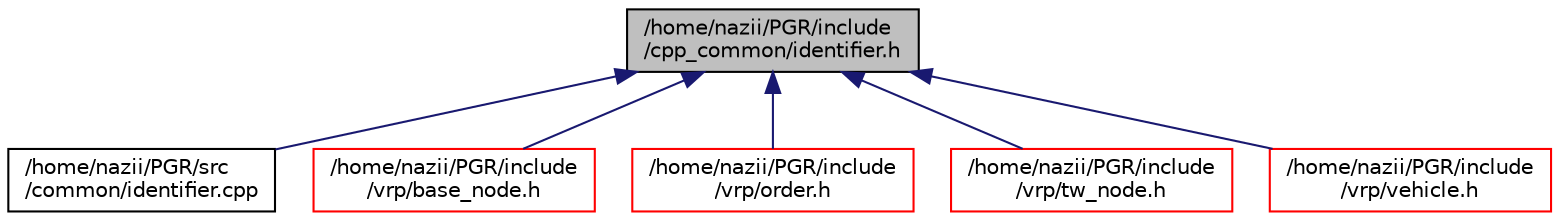 digraph "/home/nazii/PGR/include/cpp_common/identifier.h"
{
  edge [fontname="Helvetica",fontsize="10",labelfontname="Helvetica",labelfontsize="10"];
  node [fontname="Helvetica",fontsize="10",shape=record];
  Node2 [label="/home/nazii/PGR/include\l/cpp_common/identifier.h",height=0.2,width=0.4,color="black", fillcolor="grey75", style="filled", fontcolor="black"];
  Node2 -> Node3 [dir="back",color="midnightblue",fontsize="10",style="solid",fontname="Helvetica"];
  Node3 [label="/home/nazii/PGR/src\l/common/identifier.cpp",height=0.2,width=0.4,color="black", fillcolor="white", style="filled",URL="$identifier_8cpp.html"];
  Node2 -> Node4 [dir="back",color="midnightblue",fontsize="10",style="solid",fontname="Helvetica"];
  Node4 [label="/home/nazii/PGR/include\l/vrp/base_node.h",height=0.2,width=0.4,color="red", fillcolor="white", style="filled",URL="$base__node_8h.html"];
  Node2 -> Node17 [dir="back",color="midnightblue",fontsize="10",style="solid",fontname="Helvetica"];
  Node17 [label="/home/nazii/PGR/include\l/vrp/order.h",height=0.2,width=0.4,color="red", fillcolor="white", style="filled",URL="$order_8h.html"];
  Node2 -> Node12 [dir="back",color="midnightblue",fontsize="10",style="solid",fontname="Helvetica"];
  Node12 [label="/home/nazii/PGR/include\l/vrp/tw_node.h",height=0.2,width=0.4,color="red", fillcolor="white", style="filled",URL="$tw__node_8h.html"];
  Node2 -> Node34 [dir="back",color="midnightblue",fontsize="10",style="solid",fontname="Helvetica"];
  Node34 [label="/home/nazii/PGR/include\l/vrp/vehicle.h",height=0.2,width=0.4,color="red", fillcolor="white", style="filled",URL="$vehicle_8h.html"];
}
